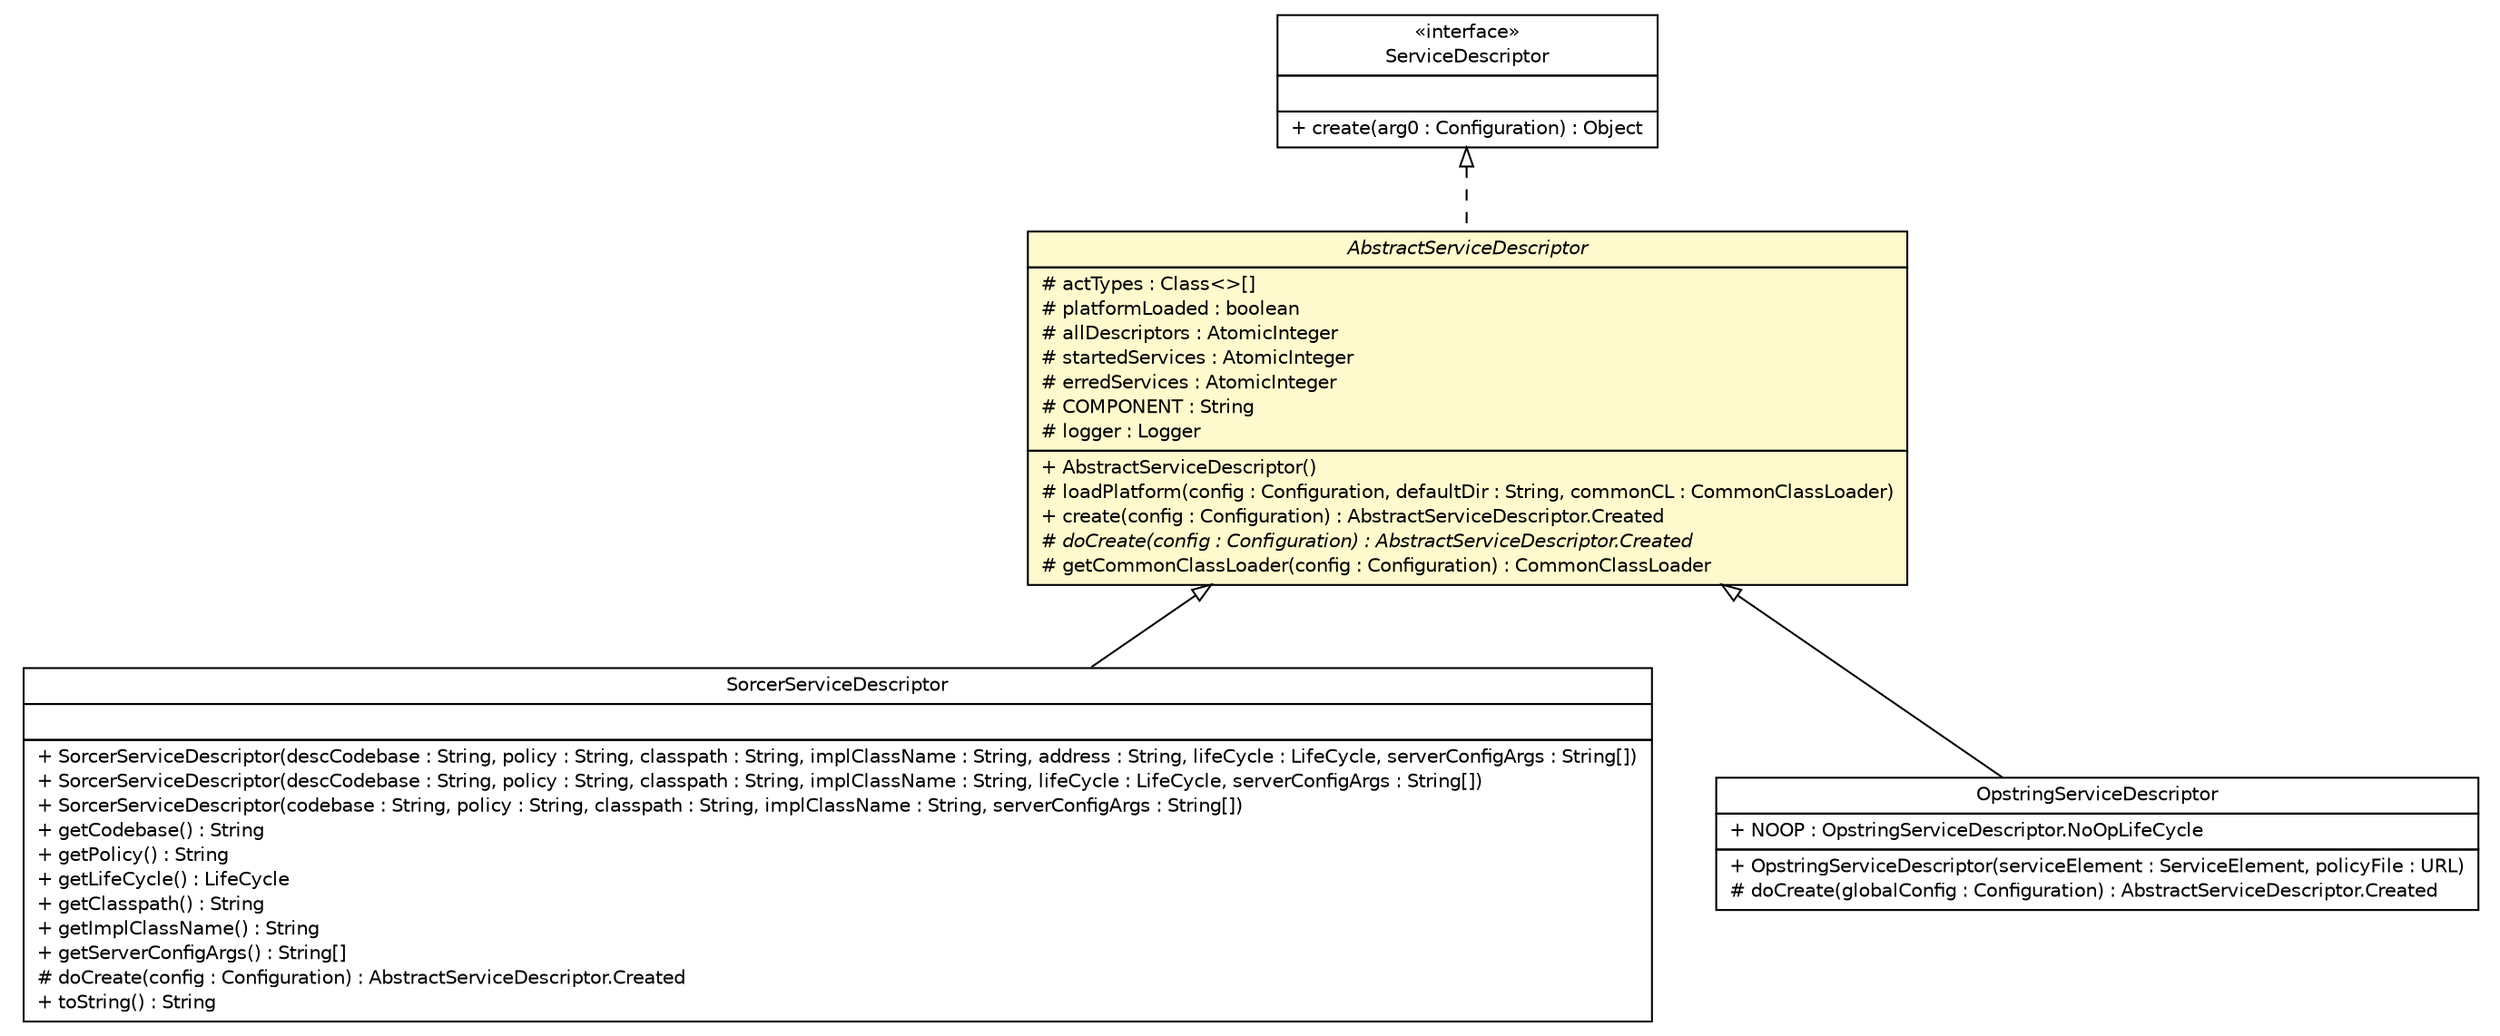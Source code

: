 #!/usr/local/bin/dot
#
# Class diagram 
# Generated by UMLGraph version R5_6 (http://www.umlgraph.org/)
#

digraph G {
	edge [fontname="Helvetica",fontsize=10,labelfontname="Helvetica",labelfontsize=10];
	node [fontname="Helvetica",fontsize=10,shape=plaintext];
	nodesep=0.25;
	ranksep=0.5;
	// sorcer.provider.boot.AbstractServiceDescriptor
	c53253 [label=<<table title="sorcer.provider.boot.AbstractServiceDescriptor" border="0" cellborder="1" cellspacing="0" cellpadding="2" port="p" bgcolor="lemonChiffon" href="./AbstractServiceDescriptor.html">
		<tr><td><table border="0" cellspacing="0" cellpadding="1">
<tr><td align="center" balign="center"><font face="Helvetica-Oblique"> AbstractServiceDescriptor </font></td></tr>
		</table></td></tr>
		<tr><td><table border="0" cellspacing="0" cellpadding="1">
<tr><td align="left" balign="left"> # actTypes : Class&lt;&gt;[] </td></tr>
<tr><td align="left" balign="left"> # platformLoaded : boolean </td></tr>
<tr><td align="left" balign="left"> # allDescriptors : AtomicInteger </td></tr>
<tr><td align="left" balign="left"> # startedServices : AtomicInteger </td></tr>
<tr><td align="left" balign="left"> # erredServices : AtomicInteger </td></tr>
<tr><td align="left" balign="left"> # COMPONENT : String </td></tr>
<tr><td align="left" balign="left"> # logger : Logger </td></tr>
		</table></td></tr>
		<tr><td><table border="0" cellspacing="0" cellpadding="1">
<tr><td align="left" balign="left"> + AbstractServiceDescriptor() </td></tr>
<tr><td align="left" balign="left"> # loadPlatform(config : Configuration, defaultDir : String, commonCL : CommonClassLoader) </td></tr>
<tr><td align="left" balign="left"> + create(config : Configuration) : AbstractServiceDescriptor.Created </td></tr>
<tr><td align="left" balign="left"><font face="Helvetica-Oblique" point-size="10.0"> # doCreate(config : Configuration) : AbstractServiceDescriptor.Created </font></td></tr>
<tr><td align="left" balign="left"> # getCommonClassLoader(config : Configuration) : CommonClassLoader </td></tr>
		</table></td></tr>
		</table>>, URL="./AbstractServiceDescriptor.html", fontname="Helvetica", fontcolor="black", fontsize=10.0];
	// sorcer.provider.boot.SorcerServiceDescriptor
	c53257 [label=<<table title="sorcer.provider.boot.SorcerServiceDescriptor" border="0" cellborder="1" cellspacing="0" cellpadding="2" port="p" href="./SorcerServiceDescriptor.html">
		<tr><td><table border="0" cellspacing="0" cellpadding="1">
<tr><td align="center" balign="center"> SorcerServiceDescriptor </td></tr>
		</table></td></tr>
		<tr><td><table border="0" cellspacing="0" cellpadding="1">
<tr><td align="left" balign="left">  </td></tr>
		</table></td></tr>
		<tr><td><table border="0" cellspacing="0" cellpadding="1">
<tr><td align="left" balign="left"> + SorcerServiceDescriptor(descCodebase : String, policy : String, classpath : String, implClassName : String, address : String, lifeCycle : LifeCycle, serverConfigArgs : String[]) </td></tr>
<tr><td align="left" balign="left"> + SorcerServiceDescriptor(descCodebase : String, policy : String, classpath : String, implClassName : String, lifeCycle : LifeCycle, serverConfigArgs : String[]) </td></tr>
<tr><td align="left" balign="left"> + SorcerServiceDescriptor(codebase : String, policy : String, classpath : String, implClassName : String, serverConfigArgs : String[]) </td></tr>
<tr><td align="left" balign="left"> + getCodebase() : String </td></tr>
<tr><td align="left" balign="left"> + getPolicy() : String </td></tr>
<tr><td align="left" balign="left"> + getLifeCycle() : LifeCycle </td></tr>
<tr><td align="left" balign="left"> + getClasspath() : String </td></tr>
<tr><td align="left" balign="left"> + getImplClassName() : String </td></tr>
<tr><td align="left" balign="left"> + getServerConfigArgs() : String[] </td></tr>
<tr><td align="left" balign="left"> # doCreate(config : Configuration) : AbstractServiceDescriptor.Created </td></tr>
<tr><td align="left" balign="left"> + toString() : String </td></tr>
		</table></td></tr>
		</table>>, URL="./SorcerServiceDescriptor.html", fontname="Helvetica", fontcolor="black", fontsize=10.0];
	// sorcer.boot.OpstringServiceDescriptor
	c53268 [label=<<table title="sorcer.boot.OpstringServiceDescriptor" border="0" cellborder="1" cellspacing="0" cellpadding="2" port="p" href="../../boot/OpstringServiceDescriptor.html">
		<tr><td><table border="0" cellspacing="0" cellpadding="1">
<tr><td align="center" balign="center"> OpstringServiceDescriptor </td></tr>
		</table></td></tr>
		<tr><td><table border="0" cellspacing="0" cellpadding="1">
<tr><td align="left" balign="left"> + NOOP : OpstringServiceDescriptor.NoOpLifeCycle </td></tr>
		</table></td></tr>
		<tr><td><table border="0" cellspacing="0" cellpadding="1">
<tr><td align="left" balign="left"> + OpstringServiceDescriptor(serviceElement : ServiceElement, policyFile : URL) </td></tr>
<tr><td align="left" balign="left"> # doCreate(globalConfig : Configuration) : AbstractServiceDescriptor.Created </td></tr>
		</table></td></tr>
		</table>>, URL="../../boot/OpstringServiceDescriptor.html", fontname="Helvetica", fontcolor="black", fontsize=10.0];
	//sorcer.provider.boot.AbstractServiceDescriptor implements com.sun.jini.start.ServiceDescriptor
	c53351:p -> c53253:p [dir=back,arrowtail=empty,style=dashed];
	//sorcer.provider.boot.SorcerServiceDescriptor extends sorcer.provider.boot.AbstractServiceDescriptor
	c53253:p -> c53257:p [dir=back,arrowtail=empty];
	//sorcer.boot.OpstringServiceDescriptor extends sorcer.provider.boot.AbstractServiceDescriptor
	c53253:p -> c53268:p [dir=back,arrowtail=empty];
	// com.sun.jini.start.ServiceDescriptor
	c53351 [label=<<table title="com.sun.jini.start.ServiceDescriptor" border="0" cellborder="1" cellspacing="0" cellpadding="2" port="p" href="https://river.apache.org/doc/api/com/sun/jini/start/ServiceDescriptor.html">
		<tr><td><table border="0" cellspacing="0" cellpadding="1">
<tr><td align="center" balign="center"> &#171;interface&#187; </td></tr>
<tr><td align="center" balign="center"> ServiceDescriptor </td></tr>
		</table></td></tr>
		<tr><td><table border="0" cellspacing="0" cellpadding="1">
<tr><td align="left" balign="left">  </td></tr>
		</table></td></tr>
		<tr><td><table border="0" cellspacing="0" cellpadding="1">
<tr><td align="left" balign="left"> + create(arg0 : Configuration) : Object </td></tr>
		</table></td></tr>
		</table>>, URL="https://river.apache.org/doc/api/com/sun/jini/start/ServiceDescriptor.html", fontname="Helvetica", fontcolor="black", fontsize=10.0];
}

